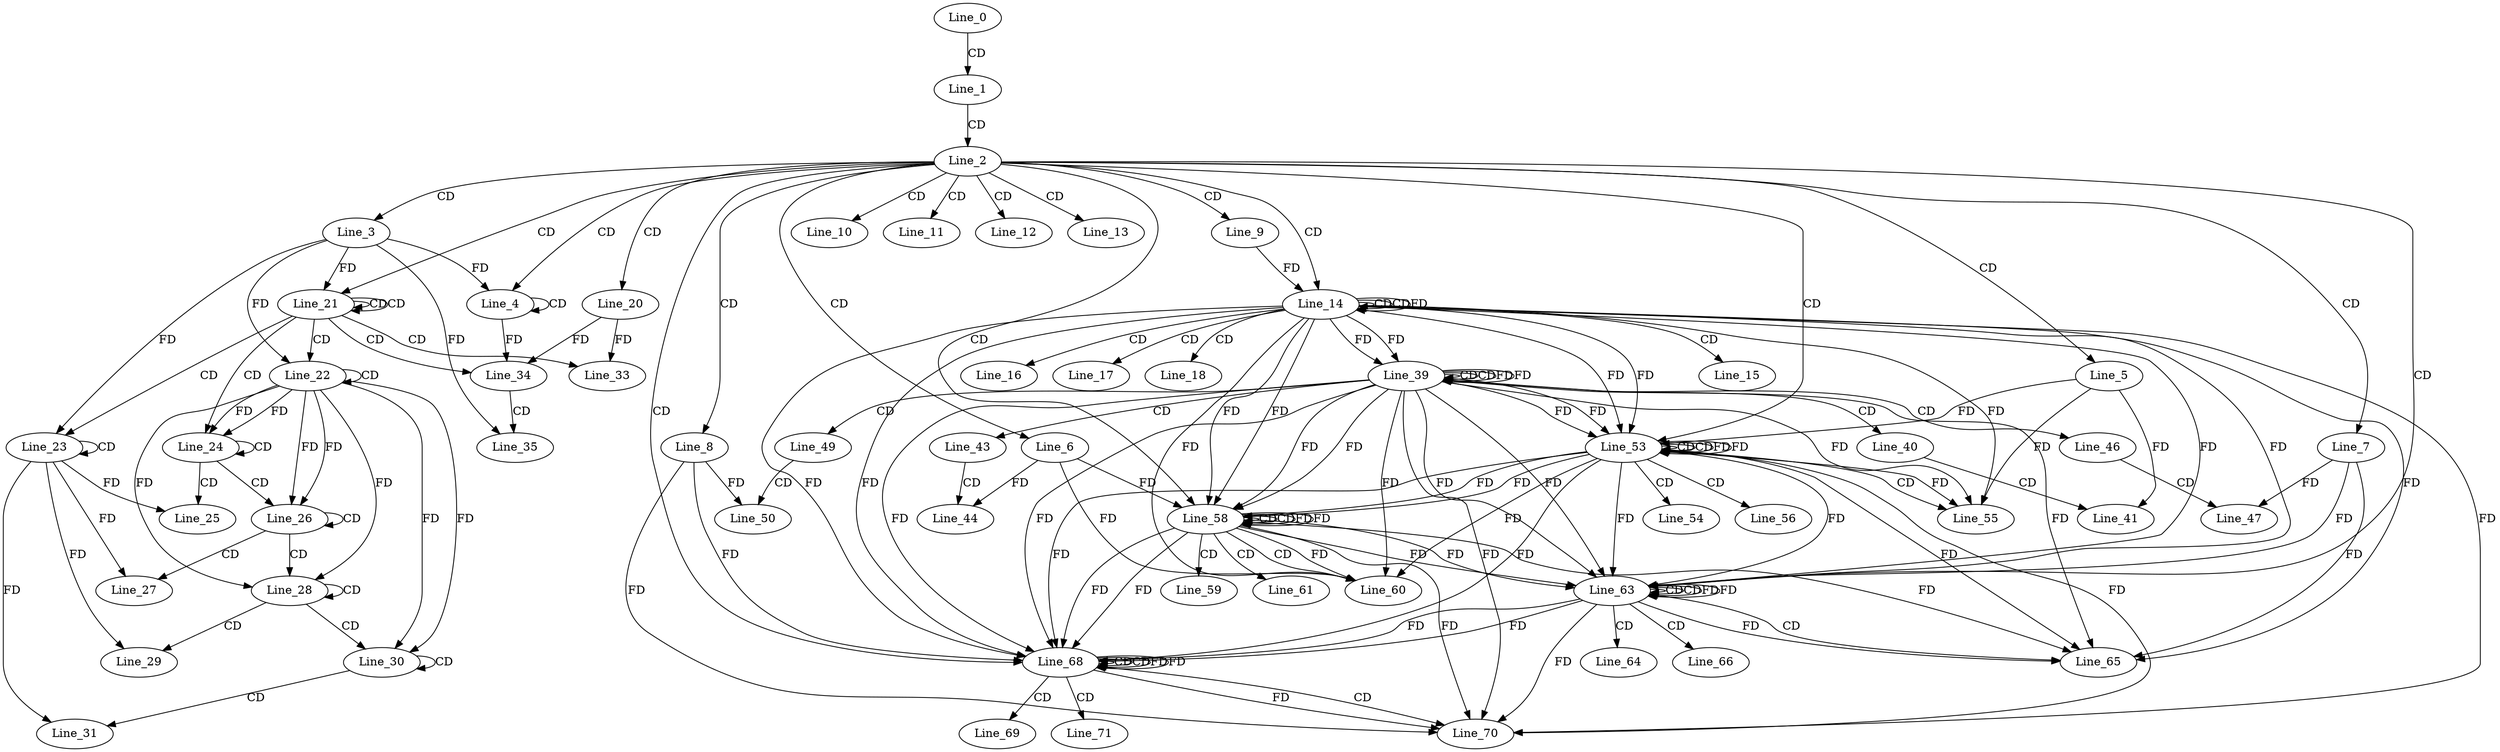 digraph G {
  Line_0;
  Line_1;
  Line_2;
  Line_3;
  Line_4;
  Line_4;
  Line_5;
  Line_6;
  Line_7;
  Line_8;
  Line_9;
  Line_10;
  Line_11;
  Line_12;
  Line_13;
  Line_14;
  Line_14;
  Line_14;
  Line_15;
  Line_16;
  Line_17;
  Line_18;
  Line_20;
  Line_21;
  Line_21;
  Line_22;
  Line_22;
  Line_23;
  Line_23;
  Line_24;
  Line_24;
  Line_25;
  Line_26;
  Line_26;
  Line_27;
  Line_28;
  Line_28;
  Line_29;
  Line_30;
  Line_30;
  Line_31;
  Line_33;
  Line_34;
  Line_35;
  Line_39;
  Line_39;
  Line_39;
  Line_40;
  Line_41;
  Line_43;
  Line_44;
  Line_46;
  Line_47;
  Line_49;
  Line_50;
  Line_53;
  Line_53;
  Line_53;
  Line_53;
  Line_54;
  Line_55;
  Line_55;
  Line_56;
  Line_58;
  Line_58;
  Line_58;
  Line_58;
  Line_59;
  Line_60;
  Line_60;
  Line_61;
  Line_63;
  Line_63;
  Line_63;
  Line_63;
  Line_64;
  Line_65;
  Line_65;
  Line_66;
  Line_68;
  Line_68;
  Line_68;
  Line_68;
  Line_69;
  Line_70;
  Line_70;
  Line_71;
  Line_0 -> Line_1 [ label="CD" ];
  Line_1 -> Line_2 [ label="CD" ];
  Line_2 -> Line_3 [ label="CD" ];
  Line_2 -> Line_4 [ label="CD" ];
  Line_4 -> Line_4 [ label="CD" ];
  Line_3 -> Line_4 [ label="FD" ];
  Line_2 -> Line_5 [ label="CD" ];
  Line_2 -> Line_6 [ label="CD" ];
  Line_2 -> Line_7 [ label="CD" ];
  Line_2 -> Line_8 [ label="CD" ];
  Line_2 -> Line_9 [ label="CD" ];
  Line_2 -> Line_10 [ label="CD" ];
  Line_2 -> Line_11 [ label="CD" ];
  Line_2 -> Line_12 [ label="CD" ];
  Line_2 -> Line_13 [ label="CD" ];
  Line_2 -> Line_14 [ label="CD" ];
  Line_14 -> Line_14 [ label="CD" ];
  Line_9 -> Line_14 [ label="FD" ];
  Line_14 -> Line_14 [ label="CD" ];
  Line_14 -> Line_14 [ label="FD" ];
  Line_14 -> Line_15 [ label="CD" ];
  Line_14 -> Line_16 [ label="CD" ];
  Line_14 -> Line_17 [ label="CD" ];
  Line_14 -> Line_18 [ label="CD" ];
  Line_2 -> Line_20 [ label="CD" ];
  Line_2 -> Line_21 [ label="CD" ];
  Line_21 -> Line_21 [ label="CD" ];
  Line_21 -> Line_21 [ label="CD" ];
  Line_3 -> Line_21 [ label="FD" ];
  Line_21 -> Line_22 [ label="CD" ];
  Line_22 -> Line_22 [ label="CD" ];
  Line_3 -> Line_22 [ label="FD" ];
  Line_21 -> Line_23 [ label="CD" ];
  Line_23 -> Line_23 [ label="CD" ];
  Line_3 -> Line_23 [ label="FD" ];
  Line_21 -> Line_24 [ label="CD" ];
  Line_22 -> Line_24 [ label="FD" ];
  Line_24 -> Line_24 [ label="CD" ];
  Line_22 -> Line_24 [ label="FD" ];
  Line_24 -> Line_25 [ label="CD" ];
  Line_23 -> Line_25 [ label="FD" ];
  Line_24 -> Line_26 [ label="CD" ];
  Line_22 -> Line_26 [ label="FD" ];
  Line_26 -> Line_26 [ label="CD" ];
  Line_22 -> Line_26 [ label="FD" ];
  Line_26 -> Line_27 [ label="CD" ];
  Line_23 -> Line_27 [ label="FD" ];
  Line_26 -> Line_28 [ label="CD" ];
  Line_22 -> Line_28 [ label="FD" ];
  Line_28 -> Line_28 [ label="CD" ];
  Line_22 -> Line_28 [ label="FD" ];
  Line_28 -> Line_29 [ label="CD" ];
  Line_23 -> Line_29 [ label="FD" ];
  Line_28 -> Line_30 [ label="CD" ];
  Line_22 -> Line_30 [ label="FD" ];
  Line_30 -> Line_30 [ label="CD" ];
  Line_22 -> Line_30 [ label="FD" ];
  Line_30 -> Line_31 [ label="CD" ];
  Line_23 -> Line_31 [ label="FD" ];
  Line_21 -> Line_33 [ label="CD" ];
  Line_20 -> Line_33 [ label="FD" ];
  Line_21 -> Line_34 [ label="CD" ];
  Line_20 -> Line_34 [ label="FD" ];
  Line_4 -> Line_34 [ label="FD" ];
  Line_34 -> Line_35 [ label="CD" ];
  Line_3 -> Line_35 [ label="FD" ];
  Line_39 -> Line_39 [ label="CD" ];
  Line_14 -> Line_39 [ label="FD" ];
  Line_39 -> Line_39 [ label="CD" ];
  Line_39 -> Line_39 [ label="FD" ];
  Line_14 -> Line_39 [ label="FD" ];
  Line_39 -> Line_40 [ label="CD" ];
  Line_40 -> Line_41 [ label="CD" ];
  Line_5 -> Line_41 [ label="FD" ];
  Line_39 -> Line_43 [ label="CD" ];
  Line_43 -> Line_44 [ label="CD" ];
  Line_6 -> Line_44 [ label="FD" ];
  Line_39 -> Line_46 [ label="CD" ];
  Line_46 -> Line_47 [ label="CD" ];
  Line_7 -> Line_47 [ label="FD" ];
  Line_39 -> Line_49 [ label="CD" ];
  Line_49 -> Line_50 [ label="CD" ];
  Line_8 -> Line_50 [ label="FD" ];
  Line_2 -> Line_53 [ label="CD" ];
  Line_53 -> Line_53 [ label="CD" ];
  Line_39 -> Line_53 [ label="FD" ];
  Line_14 -> Line_53 [ label="FD" ];
  Line_5 -> Line_53 [ label="FD" ];
  Line_53 -> Line_53 [ label="CD" ];
  Line_53 -> Line_53 [ label="FD" ];
  Line_39 -> Line_53 [ label="FD" ];
  Line_14 -> Line_53 [ label="FD" ];
  Line_53 -> Line_54 [ label="CD" ];
  Line_53 -> Line_55 [ label="CD" ];
  Line_5 -> Line_55 [ label="FD" ];
  Line_53 -> Line_55 [ label="FD" ];
  Line_39 -> Line_55 [ label="FD" ];
  Line_14 -> Line_55 [ label="FD" ];
  Line_53 -> Line_56 [ label="CD" ];
  Line_2 -> Line_58 [ label="CD" ];
  Line_58 -> Line_58 [ label="CD" ];
  Line_53 -> Line_58 [ label="FD" ];
  Line_39 -> Line_58 [ label="FD" ];
  Line_14 -> Line_58 [ label="FD" ];
  Line_6 -> Line_58 [ label="FD" ];
  Line_58 -> Line_58 [ label="CD" ];
  Line_58 -> Line_58 [ label="FD" ];
  Line_53 -> Line_58 [ label="FD" ];
  Line_39 -> Line_58 [ label="FD" ];
  Line_14 -> Line_58 [ label="FD" ];
  Line_58 -> Line_59 [ label="CD" ];
  Line_58 -> Line_60 [ label="CD" ];
  Line_6 -> Line_60 [ label="FD" ];
  Line_58 -> Line_60 [ label="FD" ];
  Line_53 -> Line_60 [ label="FD" ];
  Line_39 -> Line_60 [ label="FD" ];
  Line_14 -> Line_60 [ label="FD" ];
  Line_58 -> Line_61 [ label="CD" ];
  Line_2 -> Line_63 [ label="CD" ];
  Line_63 -> Line_63 [ label="CD" ];
  Line_58 -> Line_63 [ label="FD" ];
  Line_53 -> Line_63 [ label="FD" ];
  Line_39 -> Line_63 [ label="FD" ];
  Line_14 -> Line_63 [ label="FD" ];
  Line_7 -> Line_63 [ label="FD" ];
  Line_63 -> Line_63 [ label="CD" ];
  Line_63 -> Line_63 [ label="FD" ];
  Line_58 -> Line_63 [ label="FD" ];
  Line_53 -> Line_63 [ label="FD" ];
  Line_39 -> Line_63 [ label="FD" ];
  Line_14 -> Line_63 [ label="FD" ];
  Line_63 -> Line_64 [ label="CD" ];
  Line_63 -> Line_65 [ label="CD" ];
  Line_7 -> Line_65 [ label="FD" ];
  Line_63 -> Line_65 [ label="FD" ];
  Line_58 -> Line_65 [ label="FD" ];
  Line_53 -> Line_65 [ label="FD" ];
  Line_39 -> Line_65 [ label="FD" ];
  Line_14 -> Line_65 [ label="FD" ];
  Line_63 -> Line_66 [ label="CD" ];
  Line_2 -> Line_68 [ label="CD" ];
  Line_68 -> Line_68 [ label="CD" ];
  Line_63 -> Line_68 [ label="FD" ];
  Line_58 -> Line_68 [ label="FD" ];
  Line_53 -> Line_68 [ label="FD" ];
  Line_39 -> Line_68 [ label="FD" ];
  Line_14 -> Line_68 [ label="FD" ];
  Line_8 -> Line_68 [ label="FD" ];
  Line_68 -> Line_68 [ label="CD" ];
  Line_68 -> Line_68 [ label="FD" ];
  Line_63 -> Line_68 [ label="FD" ];
  Line_58 -> Line_68 [ label="FD" ];
  Line_53 -> Line_68 [ label="FD" ];
  Line_39 -> Line_68 [ label="FD" ];
  Line_14 -> Line_68 [ label="FD" ];
  Line_68 -> Line_69 [ label="CD" ];
  Line_68 -> Line_70 [ label="CD" ];
  Line_8 -> Line_70 [ label="FD" ];
  Line_68 -> Line_70 [ label="FD" ];
  Line_63 -> Line_70 [ label="FD" ];
  Line_58 -> Line_70 [ label="FD" ];
  Line_53 -> Line_70 [ label="FD" ];
  Line_39 -> Line_70 [ label="FD" ];
  Line_14 -> Line_70 [ label="FD" ];
  Line_68 -> Line_71 [ label="CD" ];
  Line_39 -> Line_39 [ label="FD" ];
  Line_53 -> Line_53 [ label="FD" ];
  Line_58 -> Line_58 [ label="FD" ];
  Line_63 -> Line_63 [ label="FD" ];
  Line_68 -> Line_68 [ label="FD" ];
}
